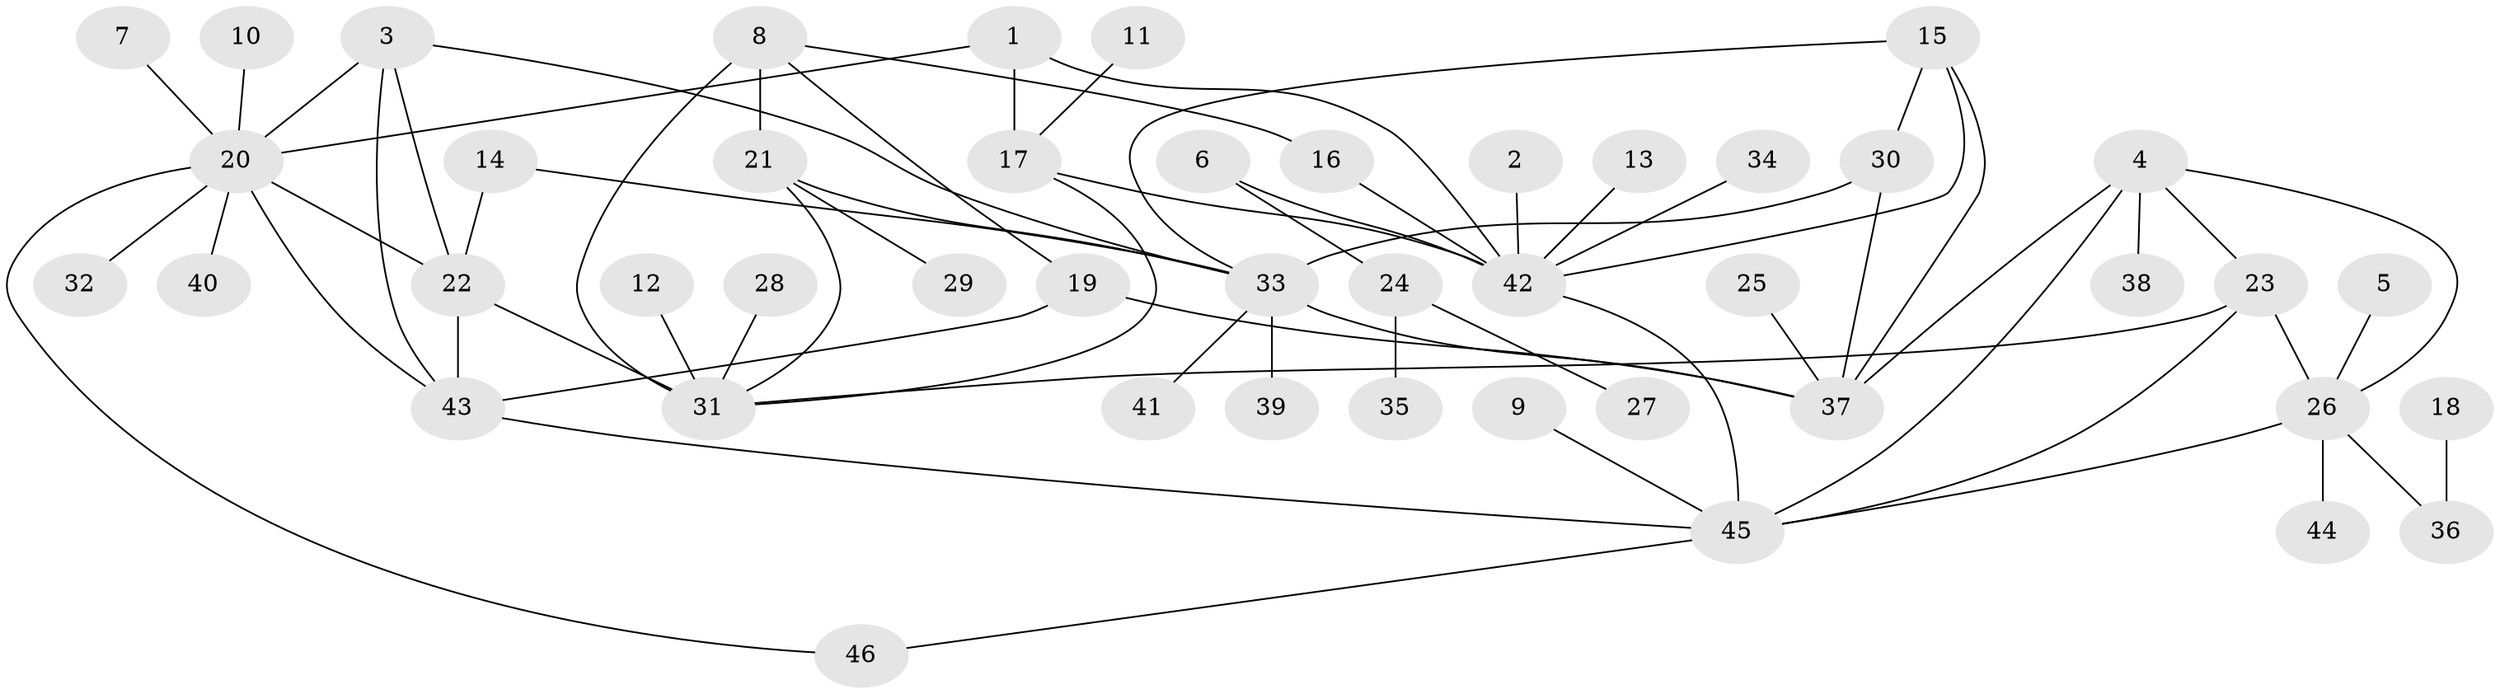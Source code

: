 // original degree distribution, {6: 0.07608695652173914, 9: 0.010869565217391304, 8: 0.021739130434782608, 10: 0.021739130434782608, 5: 0.010869565217391304, 12: 0.010869565217391304, 3: 0.05434782608695652, 4: 0.03260869565217391, 11: 0.010869565217391304, 7: 0.021739130434782608, 1: 0.6086956521739131, 2: 0.11956521739130435}
// Generated by graph-tools (version 1.1) at 2025/02/03/09/25 03:02:41]
// undirected, 46 vertices, 67 edges
graph export_dot {
graph [start="1"]
  node [color=gray90,style=filled];
  1;
  2;
  3;
  4;
  5;
  6;
  7;
  8;
  9;
  10;
  11;
  12;
  13;
  14;
  15;
  16;
  17;
  18;
  19;
  20;
  21;
  22;
  23;
  24;
  25;
  26;
  27;
  28;
  29;
  30;
  31;
  32;
  33;
  34;
  35;
  36;
  37;
  38;
  39;
  40;
  41;
  42;
  43;
  44;
  45;
  46;
  1 -- 17 [weight=2.0];
  1 -- 20 [weight=1.0];
  1 -- 42 [weight=1.0];
  2 -- 42 [weight=1.0];
  3 -- 20 [weight=1.0];
  3 -- 22 [weight=1.0];
  3 -- 33 [weight=1.0];
  3 -- 43 [weight=1.0];
  4 -- 23 [weight=1.0];
  4 -- 26 [weight=1.0];
  4 -- 37 [weight=1.0];
  4 -- 38 [weight=1.0];
  4 -- 45 [weight=1.0];
  5 -- 26 [weight=1.0];
  6 -- 24 [weight=1.0];
  6 -- 42 [weight=1.0];
  7 -- 20 [weight=1.0];
  8 -- 16 [weight=1.0];
  8 -- 19 [weight=1.0];
  8 -- 21 [weight=2.0];
  8 -- 31 [weight=2.0];
  9 -- 45 [weight=1.0];
  10 -- 20 [weight=1.0];
  11 -- 17 [weight=1.0];
  12 -- 31 [weight=1.0];
  13 -- 42 [weight=1.0];
  14 -- 22 [weight=1.0];
  14 -- 33 [weight=1.0];
  15 -- 30 [weight=1.0];
  15 -- 33 [weight=1.0];
  15 -- 37 [weight=1.0];
  15 -- 42 [weight=1.0];
  16 -- 42 [weight=1.0];
  17 -- 31 [weight=1.0];
  17 -- 42 [weight=2.0];
  18 -- 36 [weight=1.0];
  19 -- 37 [weight=1.0];
  19 -- 43 [weight=1.0];
  20 -- 22 [weight=1.0];
  20 -- 32 [weight=1.0];
  20 -- 40 [weight=1.0];
  20 -- 43 [weight=1.0];
  20 -- 46 [weight=1.0];
  21 -- 29 [weight=1.0];
  21 -- 31 [weight=1.0];
  21 -- 33 [weight=1.0];
  22 -- 31 [weight=1.0];
  22 -- 43 [weight=1.0];
  23 -- 26 [weight=1.0];
  23 -- 31 [weight=1.0];
  23 -- 45 [weight=1.0];
  24 -- 27 [weight=1.0];
  24 -- 35 [weight=1.0];
  25 -- 37 [weight=1.0];
  26 -- 36 [weight=1.0];
  26 -- 44 [weight=1.0];
  26 -- 45 [weight=1.0];
  28 -- 31 [weight=1.0];
  30 -- 33 [weight=1.0];
  30 -- 37 [weight=1.0];
  33 -- 37 [weight=1.0];
  33 -- 39 [weight=1.0];
  33 -- 41 [weight=1.0];
  34 -- 42 [weight=1.0];
  42 -- 45 [weight=1.0];
  43 -- 45 [weight=1.0];
  45 -- 46 [weight=1.0];
}
